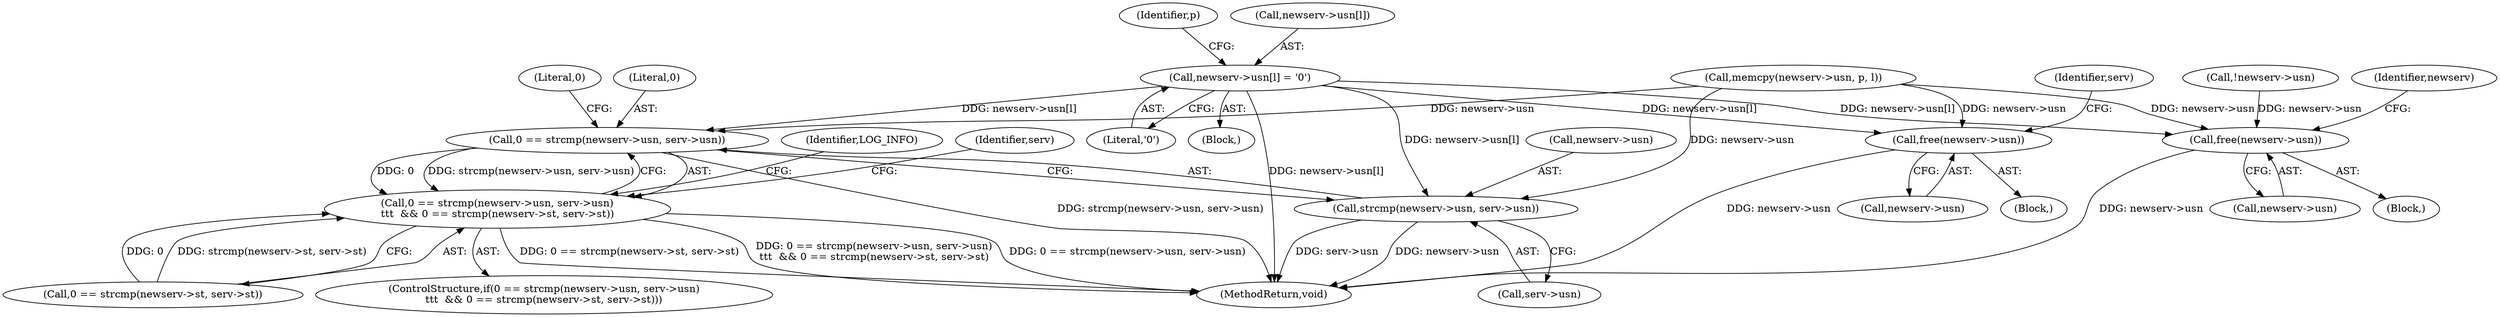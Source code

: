 digraph "0_miniupnp_140ee8d2204b383279f854802b27bdb41c1d5d1a@array" {
"1000766" [label="(Call,newserv->usn[l] = '\0')"];
"1000924" [label="(Call,0 == strcmp(newserv->usn, serv->usn))"];
"1000923" [label="(Call,0 == strcmp(newserv->usn, serv->usn)\n\t\t\t  && 0 == strcmp(newserv->st, serv->st))"];
"1000926" [label="(Call,strcmp(newserv->usn, serv->usn))"];
"1000950" [label="(Call,free(newserv->usn))"];
"1001027" [label="(Call,free(newserv->usn))"];
"1000951" [label="(Call,newserv->usn)"];
"1000950" [label="(Call,free(newserv->usn))"];
"1000923" [label="(Call,0 == strcmp(newserv->usn, serv->usn)\n\t\t\t  && 0 == strcmp(newserv->st, serv->st))"];
"1000926" [label="(Call,strcmp(newserv->usn, serv->usn))"];
"1000934" [label="(Literal,0)"];
"1000925" [label="(Literal,0)"];
"1000924" [label="(Call,0 == strcmp(newserv->usn, serv->usn))"];
"1000760" [label="(Call,memcpy(newserv->usn, p, l))"];
"1001027" [label="(Call,free(newserv->usn))"];
"1000247" [label="(Block,)"];
"1001028" [label="(Call,newserv->usn)"];
"1000942" [label="(Block,)"];
"1000933" [label="(Call,0 == strcmp(newserv->st, serv->st))"];
"1000956" [label="(Identifier,serv)"];
"1000922" [label="(ControlStructure,if(0 == strcmp(newserv->usn, serv->usn)\n\t\t\t  && 0 == strcmp(newserv->st, serv->st)))"];
"1000930" [label="(Call,serv->usn)"];
"1001055" [label="(MethodReturn,void)"];
"1000944" [label="(Identifier,LOG_INFO)"];
"1000927" [label="(Call,newserv->usn)"];
"1000772" [label="(Literal,'\0')"];
"1000774" [label="(Identifier,p)"];
"1000915" [label="(Identifier,serv)"];
"1001033" [label="(Identifier,newserv)"];
"1000767" [label="(Call,newserv->usn[l])"];
"1001022" [label="(Block,)"];
"1000751" [label="(Call,!newserv->usn)"];
"1000766" [label="(Call,newserv->usn[l] = '\0')"];
"1000766" -> "1000247"  [label="AST: "];
"1000766" -> "1000772"  [label="CFG: "];
"1000767" -> "1000766"  [label="AST: "];
"1000772" -> "1000766"  [label="AST: "];
"1000774" -> "1000766"  [label="CFG: "];
"1000766" -> "1001055"  [label="DDG: newserv->usn[l]"];
"1000766" -> "1000924"  [label="DDG: newserv->usn[l]"];
"1000766" -> "1000926"  [label="DDG: newserv->usn[l]"];
"1000766" -> "1000950"  [label="DDG: newserv->usn[l]"];
"1000766" -> "1001027"  [label="DDG: newserv->usn[l]"];
"1000924" -> "1000923"  [label="AST: "];
"1000924" -> "1000926"  [label="CFG: "];
"1000925" -> "1000924"  [label="AST: "];
"1000926" -> "1000924"  [label="AST: "];
"1000934" -> "1000924"  [label="CFG: "];
"1000923" -> "1000924"  [label="CFG: "];
"1000924" -> "1001055"  [label="DDG: strcmp(newserv->usn, serv->usn)"];
"1000924" -> "1000923"  [label="DDG: 0"];
"1000924" -> "1000923"  [label="DDG: strcmp(newserv->usn, serv->usn)"];
"1000760" -> "1000924"  [label="DDG: newserv->usn"];
"1000923" -> "1000922"  [label="AST: "];
"1000923" -> "1000933"  [label="CFG: "];
"1000933" -> "1000923"  [label="AST: "];
"1000944" -> "1000923"  [label="CFG: "];
"1000915" -> "1000923"  [label="CFG: "];
"1000923" -> "1001055"  [label="DDG: 0 == strcmp(newserv->st, serv->st)"];
"1000923" -> "1001055"  [label="DDG: 0 == strcmp(newserv->usn, serv->usn)\n\t\t\t  && 0 == strcmp(newserv->st, serv->st)"];
"1000923" -> "1001055"  [label="DDG: 0 == strcmp(newserv->usn, serv->usn)"];
"1000933" -> "1000923"  [label="DDG: 0"];
"1000933" -> "1000923"  [label="DDG: strcmp(newserv->st, serv->st)"];
"1000926" -> "1000930"  [label="CFG: "];
"1000927" -> "1000926"  [label="AST: "];
"1000930" -> "1000926"  [label="AST: "];
"1000926" -> "1001055"  [label="DDG: newserv->usn"];
"1000926" -> "1001055"  [label="DDG: serv->usn"];
"1000760" -> "1000926"  [label="DDG: newserv->usn"];
"1000950" -> "1000942"  [label="AST: "];
"1000950" -> "1000951"  [label="CFG: "];
"1000951" -> "1000950"  [label="AST: "];
"1000956" -> "1000950"  [label="CFG: "];
"1000950" -> "1001055"  [label="DDG: newserv->usn"];
"1000760" -> "1000950"  [label="DDG: newserv->usn"];
"1001027" -> "1001022"  [label="AST: "];
"1001027" -> "1001028"  [label="CFG: "];
"1001028" -> "1001027"  [label="AST: "];
"1001033" -> "1001027"  [label="CFG: "];
"1001027" -> "1001055"  [label="DDG: newserv->usn"];
"1000751" -> "1001027"  [label="DDG: newserv->usn"];
"1000760" -> "1001027"  [label="DDG: newserv->usn"];
}
